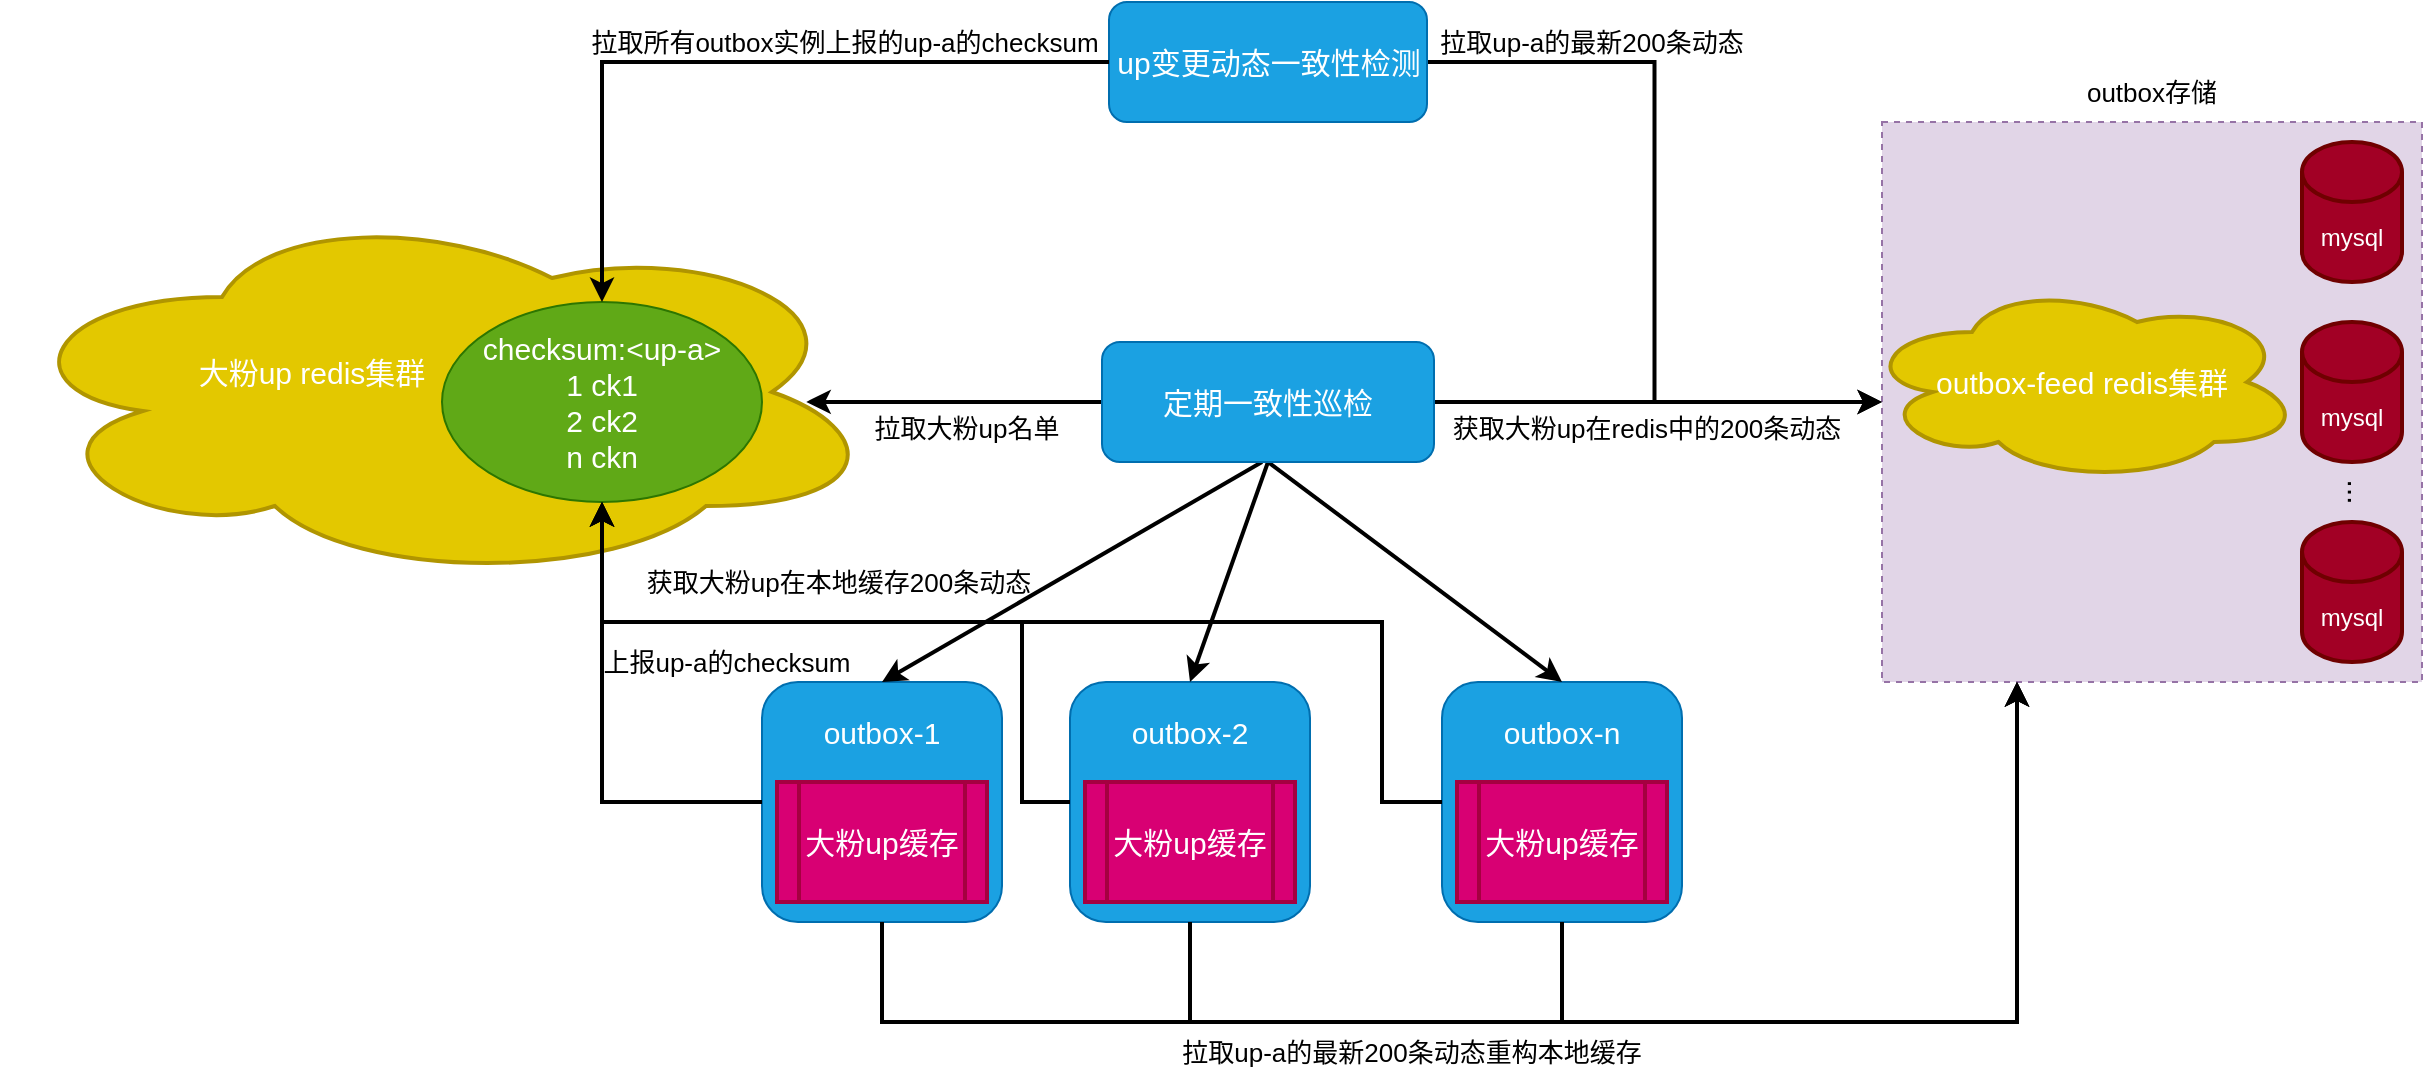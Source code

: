 <mxfile version="21.1.2" type="github">
  <diagram name="第 1 页" id="WdboCnZ2d4t4Ayvz6EiU">
    <mxGraphModel dx="2069" dy="739" grid="1" gridSize="10" guides="1" tooltips="1" connect="1" arrows="1" fold="1" page="1" pageScale="1" pageWidth="827" pageHeight="1169" math="0" shadow="0">
      <root>
        <mxCell id="0" />
        <mxCell id="1" parent="0" />
        <mxCell id="ZECSGGWycOFUHyePITKy-1" value="" style="group" vertex="1" connectable="0" parent="1">
          <mxGeometry x="140" y="400" width="120" height="120" as="geometry" />
        </mxCell>
        <mxCell id="ZECSGGWycOFUHyePITKy-2" value="" style="rounded=1;whiteSpace=wrap;html=1;fillColor=#1ba1e2;fontColor=#ffffff;strokeColor=#006EAF;" vertex="1" parent="ZECSGGWycOFUHyePITKy-1">
          <mxGeometry width="120" height="120" as="geometry" />
        </mxCell>
        <mxCell id="ZECSGGWycOFUHyePITKy-3" value="&lt;span style=&quot;font-size: 15px;&quot;&gt;大粉up缓存&lt;/span&gt;" style="shape=process;whiteSpace=wrap;html=1;backgroundOutline=1;strokeWidth=2;fillColor=#d80073;fontColor=#ffffff;strokeColor=#A50040;" vertex="1" parent="ZECSGGWycOFUHyePITKy-1">
          <mxGeometry x="7.5" y="50" width="105" height="60" as="geometry" />
        </mxCell>
        <mxCell id="ZECSGGWycOFUHyePITKy-4" value="&lt;font color=&quot;#ffffff&quot; style=&quot;font-size: 15px;&quot;&gt;outbox-1&lt;/font&gt;" style="text;strokeColor=none;align=center;fillColor=none;html=1;verticalAlign=middle;whiteSpace=wrap;rounded=0;" vertex="1" parent="ZECSGGWycOFUHyePITKy-1">
          <mxGeometry x="25" y="10" width="70" height="30" as="geometry" />
        </mxCell>
        <mxCell id="ZECSGGWycOFUHyePITKy-5" value="" style="group" vertex="1" connectable="0" parent="1">
          <mxGeometry x="294" y="400" width="120" height="120" as="geometry" />
        </mxCell>
        <mxCell id="ZECSGGWycOFUHyePITKy-6" value="" style="rounded=1;whiteSpace=wrap;html=1;fillColor=#1ba1e2;fontColor=#ffffff;strokeColor=#006EAF;" vertex="1" parent="ZECSGGWycOFUHyePITKy-5">
          <mxGeometry width="120" height="120" as="geometry" />
        </mxCell>
        <mxCell id="ZECSGGWycOFUHyePITKy-7" value="&lt;span style=&quot;font-size: 15px;&quot;&gt;大粉up缓存&lt;/span&gt;" style="shape=process;whiteSpace=wrap;html=1;backgroundOutline=1;strokeWidth=2;fillColor=#d80073;fontColor=#ffffff;strokeColor=#A50040;" vertex="1" parent="ZECSGGWycOFUHyePITKy-5">
          <mxGeometry x="7.5" y="50" width="105" height="60" as="geometry" />
        </mxCell>
        <mxCell id="ZECSGGWycOFUHyePITKy-8" value="&lt;font color=&quot;#ffffff&quot; style=&quot;font-size: 15px;&quot;&gt;outbox-2&lt;/font&gt;" style="text;strokeColor=none;align=center;fillColor=none;html=1;verticalAlign=middle;whiteSpace=wrap;rounded=0;" vertex="1" parent="ZECSGGWycOFUHyePITKy-5">
          <mxGeometry x="25" y="10" width="70" height="30" as="geometry" />
        </mxCell>
        <mxCell id="ZECSGGWycOFUHyePITKy-9" value="" style="group" vertex="1" connectable="0" parent="1">
          <mxGeometry x="480" y="400" width="120" height="120" as="geometry" />
        </mxCell>
        <mxCell id="ZECSGGWycOFUHyePITKy-10" value="" style="rounded=1;whiteSpace=wrap;html=1;fillColor=#1ba1e2;fontColor=#ffffff;strokeColor=#006EAF;" vertex="1" parent="ZECSGGWycOFUHyePITKy-9">
          <mxGeometry width="120" height="120" as="geometry" />
        </mxCell>
        <mxCell id="ZECSGGWycOFUHyePITKy-11" value="&lt;span style=&quot;font-size: 15px;&quot;&gt;大粉up缓存&lt;/span&gt;" style="shape=process;whiteSpace=wrap;html=1;backgroundOutline=1;strokeWidth=2;fillColor=#d80073;fontColor=#ffffff;strokeColor=#A50040;" vertex="1" parent="ZECSGGWycOFUHyePITKy-9">
          <mxGeometry x="7.5" y="50" width="105" height="60" as="geometry" />
        </mxCell>
        <mxCell id="ZECSGGWycOFUHyePITKy-12" value="&lt;font color=&quot;#ffffff&quot; style=&quot;font-size: 15px;&quot;&gt;outbox-n&lt;/font&gt;" style="text;strokeColor=none;align=center;fillColor=none;html=1;verticalAlign=middle;whiteSpace=wrap;rounded=0;" vertex="1" parent="ZECSGGWycOFUHyePITKy-9">
          <mxGeometry x="25" y="10" width="70" height="30" as="geometry" />
        </mxCell>
        <mxCell id="ZECSGGWycOFUHyePITKy-13" value="" style="group" vertex="1" connectable="0" parent="1">
          <mxGeometry x="690" y="90" width="280" height="310" as="geometry" />
        </mxCell>
        <mxCell id="ZECSGGWycOFUHyePITKy-14" value="" style="rounded=0;whiteSpace=wrap;html=1;dashed=1;fillColor=#e1d5e7;strokeColor=#9673a6;" vertex="1" parent="ZECSGGWycOFUHyePITKy-13">
          <mxGeometry x="10" y="30" width="270" height="280" as="geometry" />
        </mxCell>
        <mxCell id="ZECSGGWycOFUHyePITKy-15" value="&lt;font color=&quot;#ffffff&quot; style=&quot;font-size: 15px;&quot;&gt;outbox-feed redis集群&lt;/font&gt;" style="ellipse;shape=cloud;whiteSpace=wrap;html=1;strokeWidth=2;fillColor=#e3c800;strokeColor=#B09500;fontColor=#000000;" vertex="1" parent="ZECSGGWycOFUHyePITKy-13">
          <mxGeometry y="110" width="220" height="100" as="geometry" />
        </mxCell>
        <mxCell id="ZECSGGWycOFUHyePITKy-16" value="mysql" style="shape=cylinder3;whiteSpace=wrap;html=1;boundedLbl=1;backgroundOutline=1;size=15;strokeWidth=2;fillColor=#a20025;fontColor=#ffffff;strokeColor=#6F0000;" vertex="1" parent="ZECSGGWycOFUHyePITKy-13">
          <mxGeometry x="220" y="40" width="50" height="70" as="geometry" />
        </mxCell>
        <mxCell id="ZECSGGWycOFUHyePITKy-17" value="mysql" style="shape=cylinder3;whiteSpace=wrap;html=1;boundedLbl=1;backgroundOutline=1;size=15;strokeWidth=2;fillColor=#a20025;fontColor=#ffffff;strokeColor=#6F0000;" vertex="1" parent="ZECSGGWycOFUHyePITKy-13">
          <mxGeometry x="220" y="130" width="50" height="70" as="geometry" />
        </mxCell>
        <mxCell id="ZECSGGWycOFUHyePITKy-18" value="&lt;font style=&quot;font-size: 15px;&quot;&gt;...&lt;/font&gt;" style="text;strokeColor=none;align=center;fillColor=none;html=1;verticalAlign=middle;whiteSpace=wrap;rounded=0;rotation=-90;" vertex="1" parent="ZECSGGWycOFUHyePITKy-13">
          <mxGeometry x="207" y="200" width="63" height="30" as="geometry" />
        </mxCell>
        <mxCell id="ZECSGGWycOFUHyePITKy-19" value="mysql" style="shape=cylinder3;whiteSpace=wrap;html=1;boundedLbl=1;backgroundOutline=1;size=15;strokeWidth=2;fillColor=#a20025;fontColor=#ffffff;strokeColor=#6F0000;" vertex="1" parent="ZECSGGWycOFUHyePITKy-13">
          <mxGeometry x="220" y="230" width="50" height="70" as="geometry" />
        </mxCell>
        <mxCell id="ZECSGGWycOFUHyePITKy-20" value="&lt;font style=&quot;font-size: 13px;&quot;&gt;outbox存储&lt;/font&gt;" style="text;strokeColor=none;align=center;fillColor=none;html=1;verticalAlign=middle;whiteSpace=wrap;rounded=0;" vertex="1" parent="ZECSGGWycOFUHyePITKy-13">
          <mxGeometry x="105" width="80" height="30" as="geometry" />
        </mxCell>
        <mxCell id="ZECSGGWycOFUHyePITKy-25" value="&lt;font style=&quot;font-size: 13px;&quot;&gt;拉取up-a的最新200条动态重构本地缓存&lt;/font&gt;" style="text;strokeColor=none;align=center;fillColor=none;html=1;verticalAlign=middle;whiteSpace=wrap;rounded=0;" vertex="1" parent="1">
          <mxGeometry x="340" y="575" width="250" height="20" as="geometry" />
        </mxCell>
        <mxCell id="ZECSGGWycOFUHyePITKy-42" style="edgeStyle=orthogonalEdgeStyle;rounded=0;orthogonalLoop=1;jettySize=auto;html=1;strokeWidth=2;" edge="1" parent="1" source="ZECSGGWycOFUHyePITKy-26" target="ZECSGGWycOFUHyePITKy-14">
          <mxGeometry relative="1" as="geometry" />
        </mxCell>
        <mxCell id="ZECSGGWycOFUHyePITKy-26" value="&lt;span style=&quot;font-size: 15px;&quot;&gt;up变更动态一致性检测&lt;/span&gt;" style="rounded=1;whiteSpace=wrap;html=1;fillColor=#1ba1e2;fontColor=#ffffff;strokeColor=#006EAF;" vertex="1" parent="1">
          <mxGeometry x="313.5" y="60" width="159" height="60" as="geometry" />
        </mxCell>
        <mxCell id="ZECSGGWycOFUHyePITKy-48" style="edgeStyle=orthogonalEdgeStyle;rounded=0;orthogonalLoop=1;jettySize=auto;html=1;strokeWidth=2;" edge="1" parent="1" source="ZECSGGWycOFUHyePITKy-27">
          <mxGeometry relative="1" as="geometry">
            <mxPoint x="700" y="260" as="targetPoint" />
            <Array as="points">
              <mxPoint x="520" y="260" />
              <mxPoint x="520" y="260" />
            </Array>
          </mxGeometry>
        </mxCell>
        <mxCell id="ZECSGGWycOFUHyePITKy-52" style="edgeStyle=none;rounded=0;orthogonalLoop=1;jettySize=auto;html=1;entryX=0.914;entryY=0.526;entryDx=0;entryDy=0;entryPerimeter=0;strokeWidth=2;" edge="1" parent="1" source="ZECSGGWycOFUHyePITKy-27" target="ZECSGGWycOFUHyePITKy-33">
          <mxGeometry relative="1" as="geometry" />
        </mxCell>
        <mxCell id="ZECSGGWycOFUHyePITKy-54" style="edgeStyle=none;rounded=0;orthogonalLoop=1;jettySize=auto;html=1;entryX=0.5;entryY=0;entryDx=0;entryDy=0;strokeWidth=2;" edge="1" parent="1" target="ZECSGGWycOFUHyePITKy-2">
          <mxGeometry relative="1" as="geometry">
            <mxPoint x="390" y="290" as="sourcePoint" />
          </mxGeometry>
        </mxCell>
        <mxCell id="ZECSGGWycOFUHyePITKy-55" style="edgeStyle=none;rounded=0;orthogonalLoop=1;jettySize=auto;html=1;exitX=0.5;exitY=1;exitDx=0;exitDy=0;entryX=0.5;entryY=0;entryDx=0;entryDy=0;strokeWidth=2;" edge="1" parent="1" source="ZECSGGWycOFUHyePITKy-27" target="ZECSGGWycOFUHyePITKy-6">
          <mxGeometry relative="1" as="geometry" />
        </mxCell>
        <mxCell id="ZECSGGWycOFUHyePITKy-56" style="edgeStyle=none;rounded=0;orthogonalLoop=1;jettySize=auto;html=1;exitX=0.5;exitY=1;exitDx=0;exitDy=0;entryX=0.5;entryY=0;entryDx=0;entryDy=0;strokeWidth=2;" edge="1" parent="1" source="ZECSGGWycOFUHyePITKy-27" target="ZECSGGWycOFUHyePITKy-10">
          <mxGeometry relative="1" as="geometry" />
        </mxCell>
        <mxCell id="ZECSGGWycOFUHyePITKy-27" value="&lt;span style=&quot;font-size: 15px;&quot;&gt;定期一致性巡检&lt;/span&gt;" style="rounded=1;whiteSpace=wrap;html=1;fillColor=#1ba1e2;fontColor=#ffffff;strokeColor=#006EAF;" vertex="1" parent="1">
          <mxGeometry x="310" y="230" width="166" height="60" as="geometry" />
        </mxCell>
        <mxCell id="ZECSGGWycOFUHyePITKy-33" value="" style="ellipse;shape=cloud;whiteSpace=wrap;html=1;strokeWidth=2;fillColor=#e3c800;fontColor=#000000;strokeColor=#B09500;" vertex="1" parent="1">
          <mxGeometry x="-240" y="160" width="440" height="190" as="geometry" />
        </mxCell>
        <mxCell id="ZECSGGWycOFUHyePITKy-34" value="&lt;font style=&quot;font-size: 15px;&quot;&gt;checksum:&amp;lt;up-a&amp;gt;&lt;br&gt;1 ck1&lt;br&gt;2 ck2&lt;br&gt;n ckn&lt;/font&gt;" style="ellipse;whiteSpace=wrap;html=1;fillColor=#60a917;fontColor=#ffffff;strokeColor=#2D7600;" vertex="1" parent="1">
          <mxGeometry x="-20" y="210" width="160" height="100" as="geometry" />
        </mxCell>
        <mxCell id="ZECSGGWycOFUHyePITKy-35" value="&lt;font color=&quot;#ffffff&quot; style=&quot;font-size: 15px;&quot;&gt;大粉up redis集群&lt;/font&gt;" style="text;strokeColor=none;align=center;fillColor=none;html=1;verticalAlign=middle;whiteSpace=wrap;rounded=0;" vertex="1" parent="1">
          <mxGeometry x="-160" y="227.5" width="150" height="35" as="geometry" />
        </mxCell>
        <mxCell id="ZECSGGWycOFUHyePITKy-39" style="edgeStyle=orthogonalEdgeStyle;rounded=0;orthogonalLoop=1;jettySize=auto;html=1;exitX=0;exitY=0.5;exitDx=0;exitDy=0;strokeWidth=2;" edge="1" parent="1" source="ZECSGGWycOFUHyePITKy-2" target="ZECSGGWycOFUHyePITKy-34">
          <mxGeometry relative="1" as="geometry" />
        </mxCell>
        <mxCell id="ZECSGGWycOFUHyePITKy-43" style="edgeStyle=orthogonalEdgeStyle;rounded=0;orthogonalLoop=1;jettySize=auto;html=1;exitX=0;exitY=0.5;exitDx=0;exitDy=0;entryX=0.5;entryY=0;entryDx=0;entryDy=0;strokeWidth=2;" edge="1" parent="1" source="ZECSGGWycOFUHyePITKy-26" target="ZECSGGWycOFUHyePITKy-34">
          <mxGeometry relative="1" as="geometry" />
        </mxCell>
        <mxCell id="ZECSGGWycOFUHyePITKy-44" value="&lt;font style=&quot;font-size: 13px;&quot;&gt;拉取up-a的最新200条动态&lt;/font&gt;" style="text;strokeColor=none;align=center;fillColor=none;html=1;verticalAlign=middle;whiteSpace=wrap;rounded=0;" vertex="1" parent="1">
          <mxGeometry x="430" y="70" width="250" height="20" as="geometry" />
        </mxCell>
        <mxCell id="ZECSGGWycOFUHyePITKy-45" value="&lt;font style=&quot;font-size: 13px;&quot;&gt;拉取所有outbox实例上报的up-a的checksum&lt;/font&gt;" style="text;strokeColor=none;align=center;fillColor=none;html=1;verticalAlign=middle;whiteSpace=wrap;rounded=0;" vertex="1" parent="1">
          <mxGeometry x="49" y="70" width="264.5" height="20" as="geometry" />
        </mxCell>
        <mxCell id="ZECSGGWycOFUHyePITKy-53" value="&lt;span style=&quot;font-size: 13px;&quot;&gt;拉取大粉up名单&lt;/span&gt;" style="text;strokeColor=none;align=center;fillColor=none;html=1;verticalAlign=middle;whiteSpace=wrap;rounded=0;strokeWidth=2;" vertex="1" parent="1">
          <mxGeometry x="110" y="262.5" width="264.5" height="20" as="geometry" />
        </mxCell>
        <mxCell id="ZECSGGWycOFUHyePITKy-58" value="&lt;span style=&quot;font-size: 13px;&quot;&gt;获取大粉up在本地缓存200条动态&lt;/span&gt;" style="text;strokeColor=none;align=center;fillColor=none;html=1;verticalAlign=middle;whiteSpace=wrap;rounded=0;strokeWidth=2;" vertex="1" parent="1">
          <mxGeometry x="45.5" y="340" width="264.5" height="20" as="geometry" />
        </mxCell>
        <mxCell id="ZECSGGWycOFUHyePITKy-59" value="&lt;span style=&quot;font-size: 13px;&quot;&gt;获取大粉up在redis中的200条动态&lt;/span&gt;" style="text;strokeColor=none;align=center;fillColor=none;html=1;verticalAlign=middle;whiteSpace=wrap;rounded=0;strokeWidth=2;" vertex="1" parent="1">
          <mxGeometry x="450" y="262.5" width="264.5" height="20" as="geometry" />
        </mxCell>
        <mxCell id="ZECSGGWycOFUHyePITKy-61" style="edgeStyle=orthogonalEdgeStyle;rounded=0;orthogonalLoop=1;jettySize=auto;html=1;entryX=0.25;entryY=1;entryDx=0;entryDy=0;strokeWidth=2;" edge="1" parent="1" source="ZECSGGWycOFUHyePITKy-2" target="ZECSGGWycOFUHyePITKy-14">
          <mxGeometry relative="1" as="geometry">
            <Array as="points">
              <mxPoint x="200" y="570" />
              <mxPoint x="768" y="570" />
            </Array>
          </mxGeometry>
        </mxCell>
        <mxCell id="ZECSGGWycOFUHyePITKy-62" style="edgeStyle=orthogonalEdgeStyle;rounded=0;orthogonalLoop=1;jettySize=auto;html=1;entryX=0.25;entryY=1;entryDx=0;entryDy=0;strokeWidth=2;" edge="1" parent="1" source="ZECSGGWycOFUHyePITKy-6" target="ZECSGGWycOFUHyePITKy-14">
          <mxGeometry relative="1" as="geometry">
            <Array as="points">
              <mxPoint x="354" y="570" />
              <mxPoint x="768" y="570" />
            </Array>
          </mxGeometry>
        </mxCell>
        <mxCell id="ZECSGGWycOFUHyePITKy-63" style="edgeStyle=orthogonalEdgeStyle;rounded=0;orthogonalLoop=1;jettySize=auto;html=1;entryX=0.25;entryY=1;entryDx=0;entryDy=0;strokeWidth=2;" edge="1" parent="1" source="ZECSGGWycOFUHyePITKy-10" target="ZECSGGWycOFUHyePITKy-14">
          <mxGeometry relative="1" as="geometry">
            <Array as="points">
              <mxPoint x="540" y="570" />
              <mxPoint x="768" y="570" />
            </Array>
          </mxGeometry>
        </mxCell>
        <mxCell id="ZECSGGWycOFUHyePITKy-65" style="edgeStyle=orthogonalEdgeStyle;rounded=0;orthogonalLoop=1;jettySize=auto;html=1;exitX=0;exitY=0.5;exitDx=0;exitDy=0;entryX=0.5;entryY=1;entryDx=0;entryDy=0;strokeWidth=2;" edge="1" parent="1" source="ZECSGGWycOFUHyePITKy-6" target="ZECSGGWycOFUHyePITKy-34">
          <mxGeometry relative="1" as="geometry">
            <Array as="points">
              <mxPoint x="270" y="460" />
              <mxPoint x="270" y="370" />
              <mxPoint x="60" y="370" />
            </Array>
          </mxGeometry>
        </mxCell>
        <mxCell id="ZECSGGWycOFUHyePITKy-66" style="edgeStyle=orthogonalEdgeStyle;rounded=0;orthogonalLoop=1;jettySize=auto;html=1;entryX=0.5;entryY=1;entryDx=0;entryDy=0;strokeWidth=2;" edge="1" parent="1" source="ZECSGGWycOFUHyePITKy-10" target="ZECSGGWycOFUHyePITKy-34">
          <mxGeometry relative="1" as="geometry">
            <Array as="points">
              <mxPoint x="450" y="460" />
              <mxPoint x="450" y="370" />
              <mxPoint x="60" y="370" />
            </Array>
          </mxGeometry>
        </mxCell>
        <mxCell id="ZECSGGWycOFUHyePITKy-67" value="&lt;span style=&quot;font-size: 13px;&quot;&gt;上报up-a的checksum&lt;/span&gt;" style="text;strokeColor=none;align=center;fillColor=none;html=1;verticalAlign=middle;whiteSpace=wrap;rounded=0;strokeWidth=2;" vertex="1" parent="1">
          <mxGeometry x="-10" y="380" width="264.5" height="20" as="geometry" />
        </mxCell>
      </root>
    </mxGraphModel>
  </diagram>
</mxfile>
